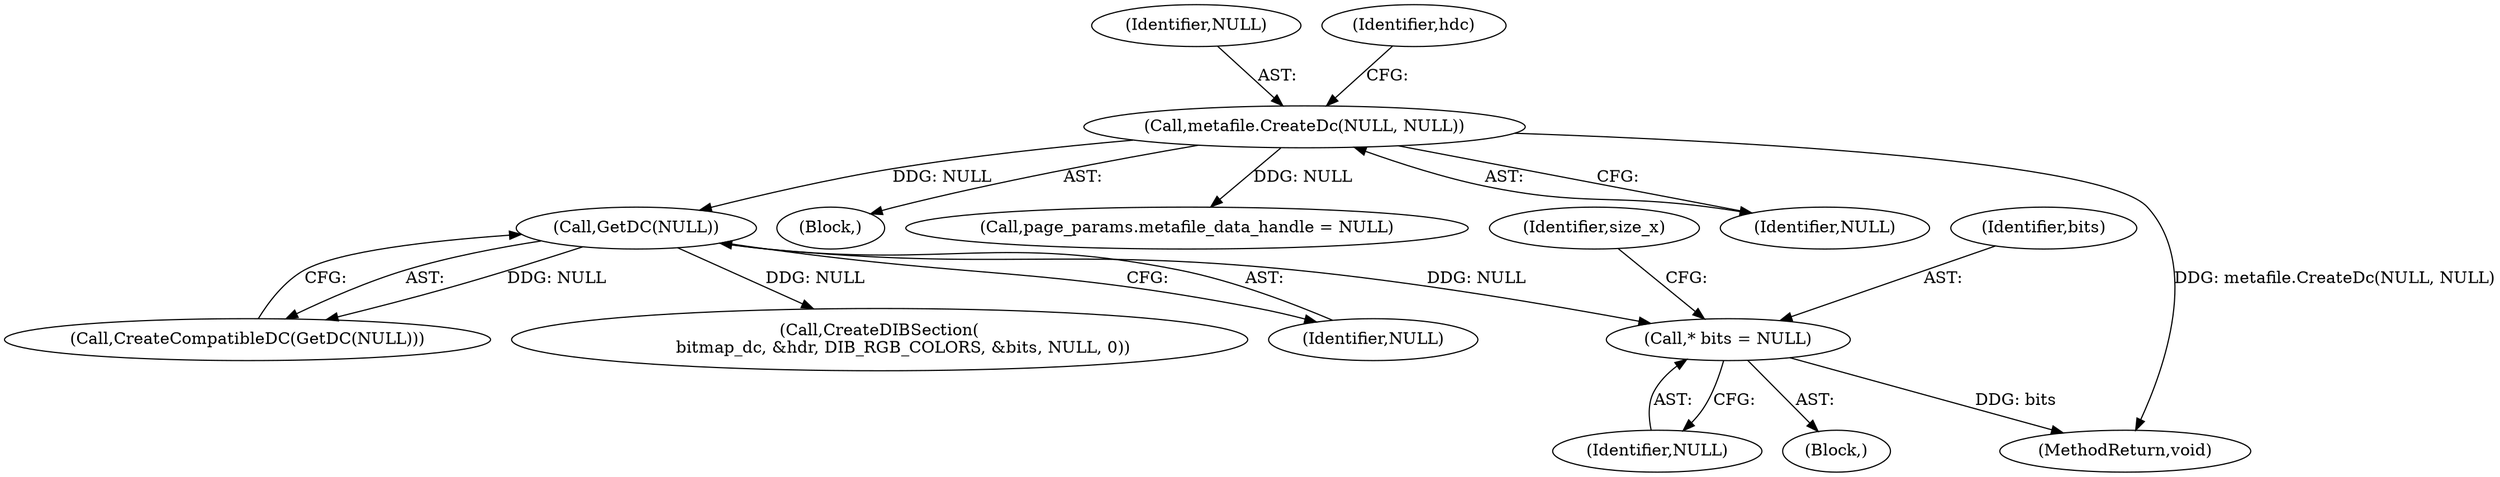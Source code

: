 digraph "0_Chrome_af05a799e3f47331fb27a24a8a56f1b1dd47a9c2_0@pointer" {
"1000295" [label="(Call,* bits = NULL)"];
"1000282" [label="(Call,GetDC(NULL))"];
"1000106" [label="(Call,metafile.CreateDc(NULL, NULL))"];
"1000104" [label="(Block,)"];
"1000300" [label="(Identifier,size_x)"];
"1000309" [label="(Call,CreateDIBSection(\n         bitmap_dc, &hdr, DIB_RGB_COLORS, &bits, NULL, 0))"];
"1000282" [label="(Call,GetDC(NULL))"];
"1000106" [label="(Call,metafile.CreateDc(NULL, NULL))"];
"1000297" [label="(Identifier,NULL)"];
"1000107" [label="(Identifier,NULL)"];
"1000111" [label="(Identifier,hdc)"];
"1000396" [label="(Call,page_params.metafile_data_handle = NULL)"];
"1000568" [label="(MethodReturn,void)"];
"1000283" [label="(Identifier,NULL)"];
"1000108" [label="(Identifier,NULL)"];
"1000281" [label="(Call,CreateCompatibleDC(GetDC(NULL)))"];
"1000277" [label="(Block,)"];
"1000295" [label="(Call,* bits = NULL)"];
"1000296" [label="(Identifier,bits)"];
"1000295" -> "1000277"  [label="AST: "];
"1000295" -> "1000297"  [label="CFG: "];
"1000296" -> "1000295"  [label="AST: "];
"1000297" -> "1000295"  [label="AST: "];
"1000300" -> "1000295"  [label="CFG: "];
"1000295" -> "1000568"  [label="DDG: bits"];
"1000282" -> "1000295"  [label="DDG: NULL"];
"1000282" -> "1000281"  [label="AST: "];
"1000282" -> "1000283"  [label="CFG: "];
"1000283" -> "1000282"  [label="AST: "];
"1000281" -> "1000282"  [label="CFG: "];
"1000282" -> "1000281"  [label="DDG: NULL"];
"1000106" -> "1000282"  [label="DDG: NULL"];
"1000282" -> "1000309"  [label="DDG: NULL"];
"1000106" -> "1000104"  [label="AST: "];
"1000106" -> "1000108"  [label="CFG: "];
"1000107" -> "1000106"  [label="AST: "];
"1000108" -> "1000106"  [label="AST: "];
"1000111" -> "1000106"  [label="CFG: "];
"1000106" -> "1000568"  [label="DDG: metafile.CreateDc(NULL, NULL)"];
"1000106" -> "1000396"  [label="DDG: NULL"];
}
